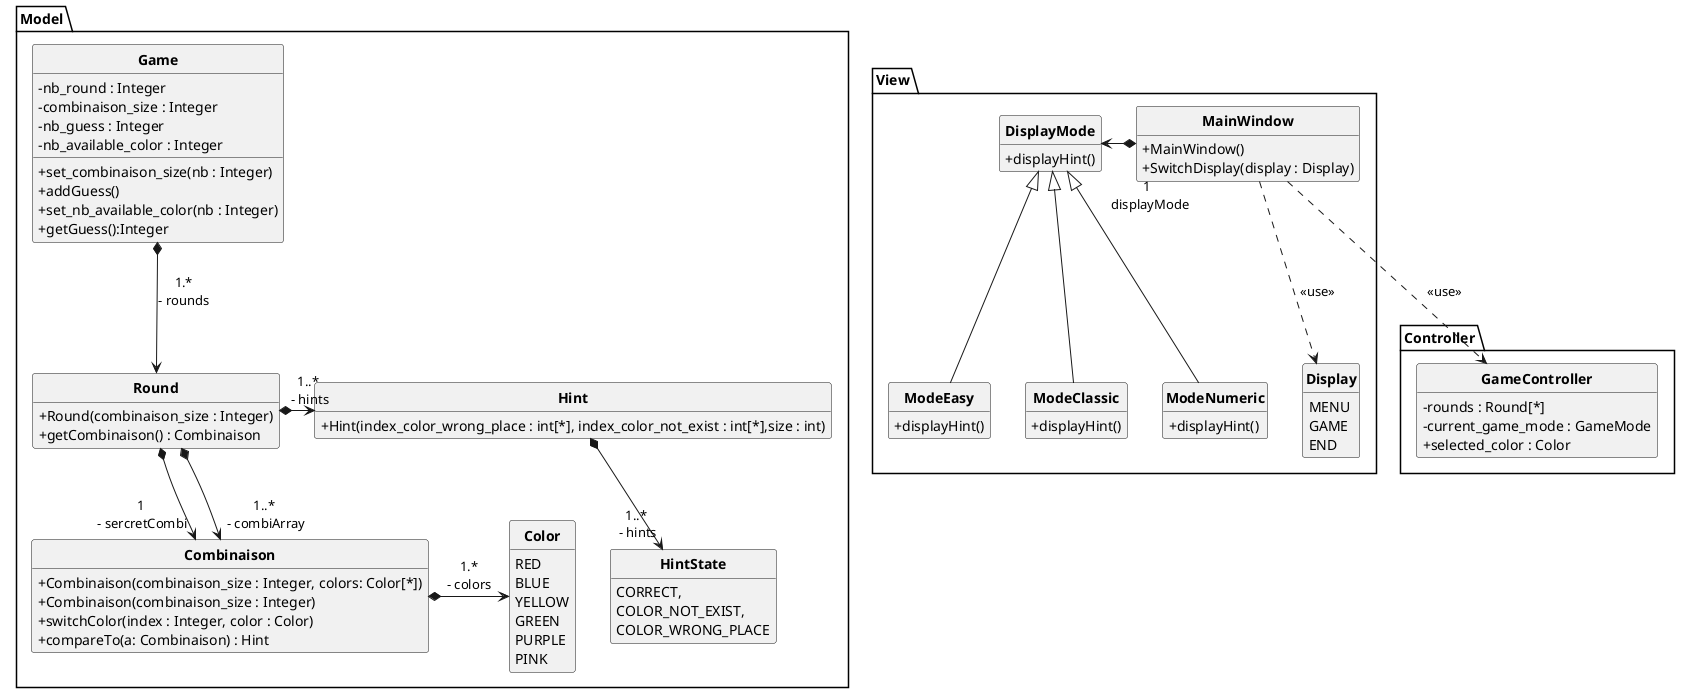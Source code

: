 @startuml
'https://plantuml.com/sequence-diagram
skinparam classAttributeIconSize 0
skinparam classFontStyle Bold
skinparam style strictuml
hide empty members

package Model{


    class Combinaison {
        + Combinaison(combinaison_size : Integer, colors: Color[*])
        + Combinaison(combinaison_size : Integer)
        + switchColor(index : Integer, color : Color)
        + compareTo(a: Combinaison) : Hint
    }


    enum Color {
        RED
        BLUE
        YELLOW
        GREEN
        PURPLE
        PINK
    }

    enum HintState{
        CORRECT,
        COLOR_NOT_EXIST,
        COLOR_WRONG_PLACE
    }

    class Hint {
        + Hint(index_color_wrong_place : int[*], index_color_not_exist : int[*],size : int)
    }

    class Game {
        - nb_round : Integer
        - combinaison_size : Integer
        - nb_guess : Integer
        - nb_available_color : Integer
        + set_combinaison_size(nb : Integer)
        + addGuess()
        + set_nb_available_color(nb : Integer)
        + getGuess():Integer
    }

    class Round {
        + Round(combinaison_size : Integer)
        + getCombinaison() : Combinaison
    }
    Game *--> Round : "1.*\n- rounds"
    Combinaison *-> Color : "1.*\n- colors"
}

package View {
    enum Display{
        MENU
        GAME
        END
    }
    class MainWindow {
        + MainWindow()
        + SwitchDisplay(display : Display)

    }

    class DisplayMode {
        + displayHint()
    }

    class ModeEasy extends DisplayMode {
      + displayHint()
    }
    class ModeClassic extends DisplayMode {
      + displayHint()
    }
    class ModeNumeric extends DisplayMode {
      + displayHint()
    }
}


package Controller{
    class GameController {
        - rounds : Round[*]
        - current_game_mode : GameMode
        + selected_color : Color
    }
}
MainWindow *-> "1 \n displayMode" DisplayMode
Round *--> " 1 \n - sercretCombi" Combinaison
Round *--> " 1..* \n - combiArray" Combinaison
Round *-> " 1..* \n - hints" Hint
Hint *--> " 1..* \n - hints" HintState

MainWindow ..> GameController: <<use>>
MainWindow ..> Display: <<use>>


@enduml
